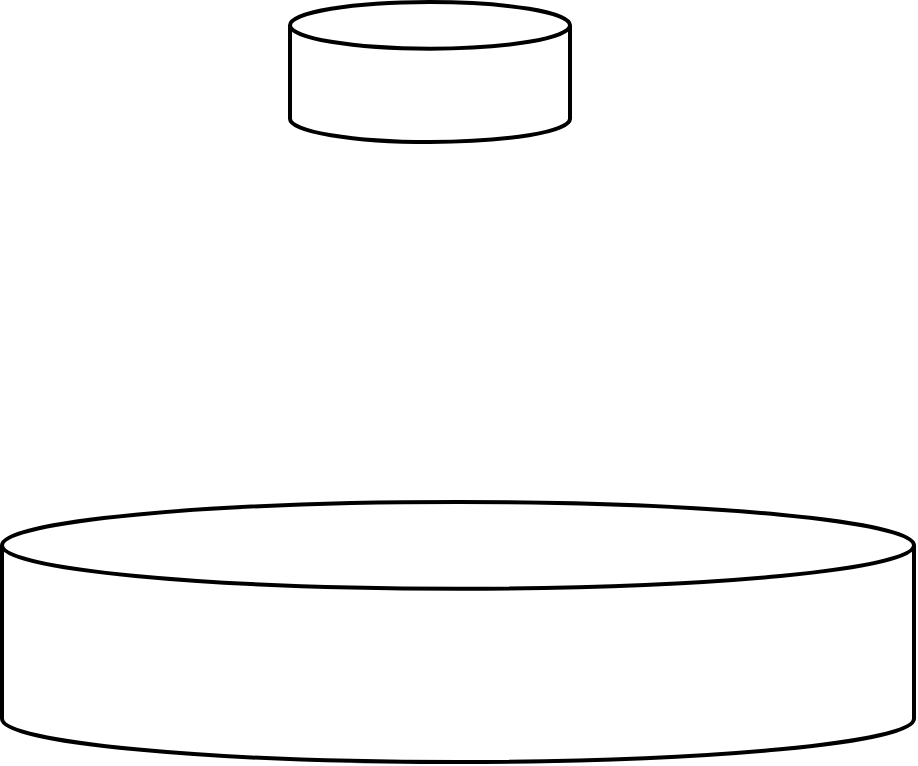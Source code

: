 <mxfile version="24.0.5" type="github">
  <diagram name="Page-1" id="_Es9HaI7KS8MBQmaL6Jt">
    <mxGraphModel dx="1602" dy="766" grid="1" gridSize="10" guides="1" tooltips="1" connect="1" arrows="1" fold="1" page="1" pageScale="1" pageWidth="827" pageHeight="1169" math="0" shadow="0">
      <root>
        <mxCell id="0" />
        <mxCell id="1" parent="0" />
        <mxCell id="773b7iZAeRyO0nFSQOsP-1" value="" style="strokeWidth=2;html=1;shape=mxgraph.flowchart.database;whiteSpace=wrap;" vertex="1" parent="1">
          <mxGeometry x="186" y="460" width="456" height="130" as="geometry" />
        </mxCell>
        <mxCell id="773b7iZAeRyO0nFSQOsP-3" value="" style="strokeWidth=2;html=1;shape=mxgraph.flowchart.database;whiteSpace=wrap;" vertex="1" parent="1">
          <mxGeometry x="330" y="210" width="140" height="70" as="geometry" />
        </mxCell>
      </root>
    </mxGraphModel>
  </diagram>
</mxfile>
